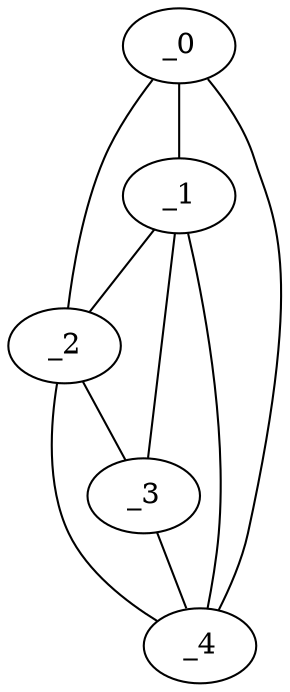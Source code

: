 graph "obj83__275.gxl" {
	_0	 [x=67,
		y=78];
	_1	 [x=72,
		y=2];
	_0 -- _1	 [valence=1];
	_2	 [x=79,
		y=21];
	_0 -- _2	 [valence=2];
	_4	 [x=84,
		y=15];
	_0 -- _4	 [valence=1];
	_1 -- _2	 [valence=2];
	_3	 [x=80,
		y=15];
	_1 -- _3	 [valence=1];
	_1 -- _4	 [valence=1];
	_2 -- _3	 [valence=2];
	_2 -- _4	 [valence=2];
	_3 -- _4	 [valence=2];
}
